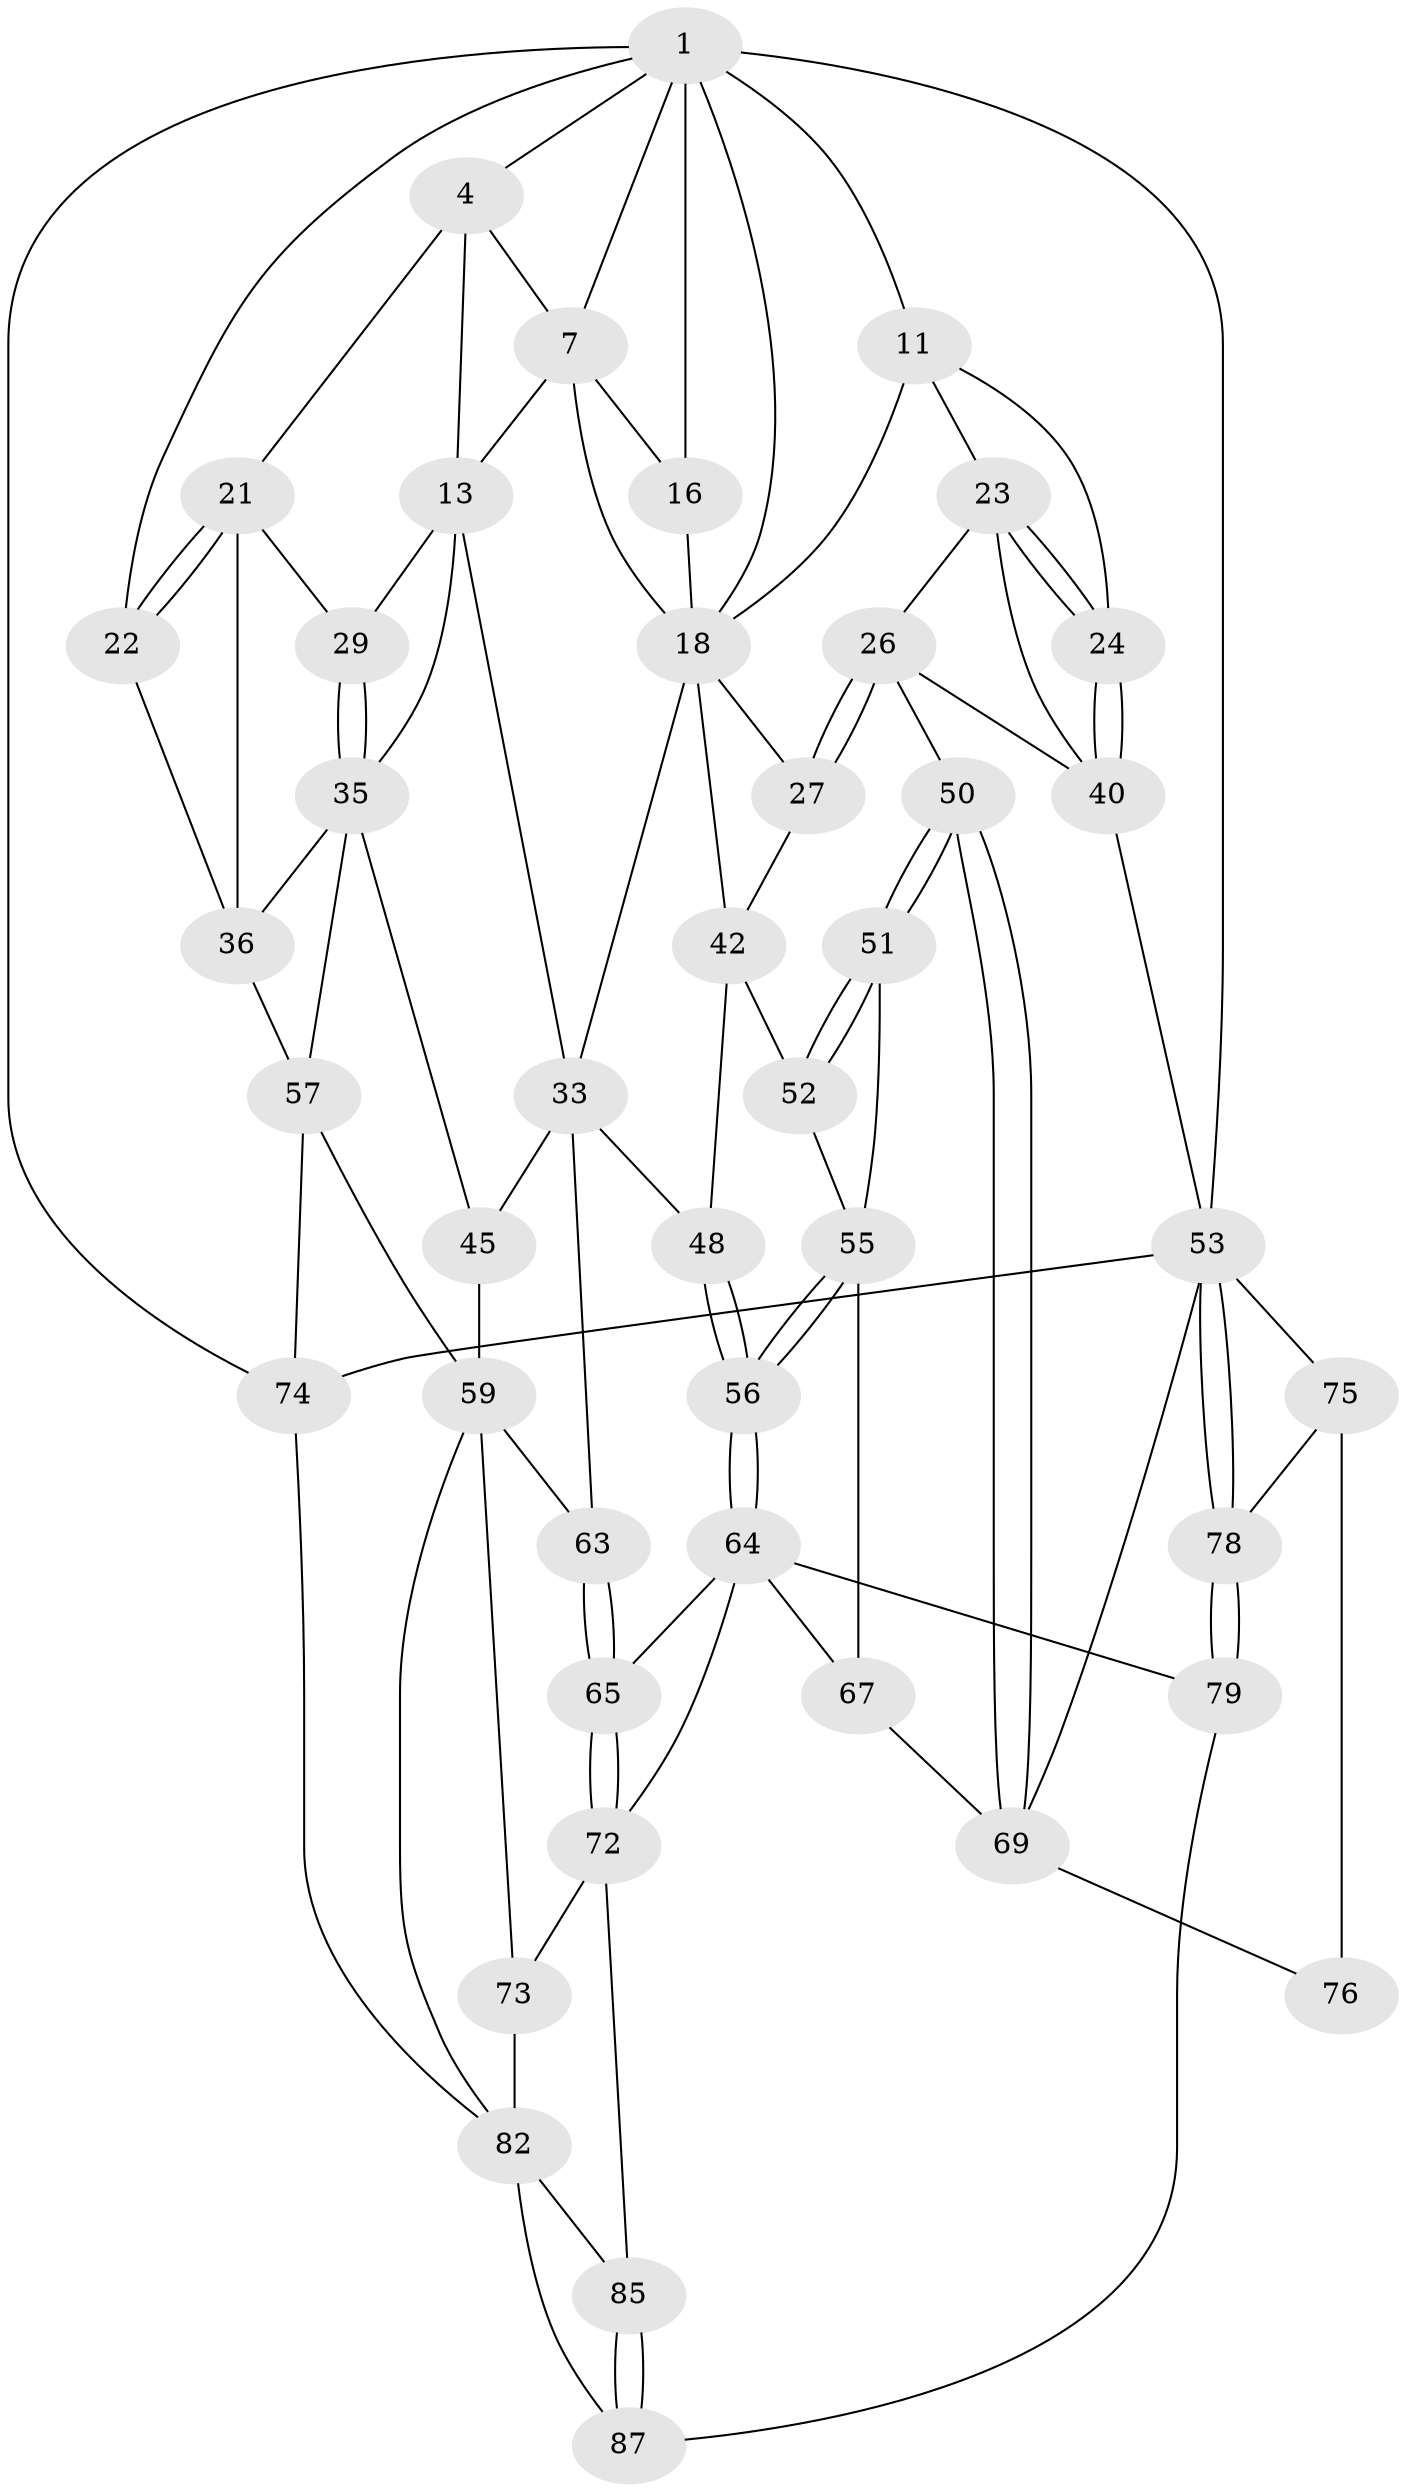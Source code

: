// original degree distribution, {3: 0.022727272727272728, 6: 0.22727272727272727, 5: 0.5, 4: 0.25}
// Generated by graph-tools (version 1.1) at 2025/16/03/09/25 04:16:48]
// undirected, 44 vertices, 101 edges
graph export_dot {
graph [start="1"]
  node [color=gray90,style=filled];
  1 [pos="+0.6829513622658785+0",super="+6+2"];
  4 [pos="+0.07740674069456441+0",super="+15+5"];
  7 [pos="+0.5277495120999341+0.21902570021757334",super="+8+17"];
  11 [pos="+0.8188665534143749+0.13417923538959267",super="+19+12"];
  13 [pos="+0.4104284587772426+0.22095287835369617",super="+14+34"];
  16 [pos="+0.5660433998591413+0.2311850607992126"];
  18 [pos="+0.7236192234089953+0.23357593900906204",super="+20"];
  21 [pos="+0.039502746382936334+0.2880603991780369",super="+30"];
  22 [pos="+0+0.3587430899791234"];
  23 [pos="+0.9241966555679283+0.2306053745010736",super="+25"];
  24 [pos="+1+0"];
  26 [pos="+0.8268647603419773+0.4202433441491339",super="+49"];
  27 [pos="+0.8149464990459587+0.40441109436447376"];
  29 [pos="+0.190245902141407+0.33806144864677057"];
  33 [pos="+0.43051907145495777+0.414243590901491",super="+43"];
  35 [pos="+0.22338048887687936+0.400686095913758",super="+38"];
  36 [pos="+0.1089176222026654+0.4387252642920563",super="+37"];
  40 [pos="+1+0.3760925853502754",super="+41"];
  42 [pos="+0.629967791681004+0.41130373574652557",super="+47"];
  45 [pos="+0.31701066341342266+0.49577998585704164",super="+46"];
  48 [pos="+0.504617626764353+0.533755129584002"];
  50 [pos="+0.8275450881580362+0.5422124159265921"];
  51 [pos="+0.7580350561305069+0.5364395617910341"];
  52 [pos="+0.650669273366205+0.4649166660694781"];
  53 [pos="+1+1",super="+54"];
  55 [pos="+0.60707173304922+0.5613247475031937",super="+66"];
  56 [pos="+0.516815319272696+0.5618202092773504"];
  57 [pos="+0.0830806317048121+0.6899403109143216",super="+58"];
  59 [pos="+0.13343153882329975+0.6994016463922365",super="+62+60"];
  63 [pos="+0.37489358565992836+0.6622728832522642"];
  64 [pos="+0.5046811238742852+0.7265268363708329",super="+68"];
  65 [pos="+0.43844860990515655+0.7169701103884585"];
  67 [pos="+0.6259834994371327+0.7058320966125917"];
  69 [pos="+0.8537295889165151+0.6023819473343124",super="+70"];
  72 [pos="+0.29027410166032636+0.8176243294324055",super="+81"];
  73 [pos="+0.27343738062119366+0.8176297688656494"];
  74 [pos="+0+1"];
  75 [pos="+0.9580125072010532+0.8150922741743573",super="+77"];
  76 [pos="+0.750266979825696+0.7566540787349892"];
  78 [pos="+0.6784353039651508+1"];
  79 [pos="+0.6775148644710882+1"];
  82 [pos="+0.13253995442804895+0.9242320611731958",super="+83+84"];
  85 [pos="+0.3901953906239151+0.989212449127442"];
  87 [pos="+0.477468924104898+1",super="+88"];
  1 -- 16;
  1 -- 18;
  1 -- 7;
  1 -- 11 [weight=2];
  1 -- 4;
  1 -- 53;
  1 -- 22;
  1 -- 74;
  4 -- 21;
  4 -- 13;
  4 -- 7;
  7 -- 13;
  7 -- 16;
  7 -- 18;
  11 -- 23;
  11 -- 24;
  11 -- 18;
  13 -- 29;
  13 -- 33;
  13 -- 35;
  16 -- 18;
  18 -- 33;
  18 -- 27;
  18 -- 42;
  21 -- 22;
  21 -- 22;
  21 -- 29;
  21 -- 36;
  22 -- 36;
  23 -- 24;
  23 -- 24;
  23 -- 40;
  23 -- 26;
  24 -- 40;
  24 -- 40;
  26 -- 27;
  26 -- 27;
  26 -- 40;
  26 -- 50;
  27 -- 42;
  29 -- 35;
  29 -- 35;
  33 -- 48;
  33 -- 45;
  33 -- 63;
  35 -- 57;
  35 -- 36;
  35 -- 45;
  36 -- 57;
  40 -- 53;
  42 -- 48;
  42 -- 52;
  45 -- 59 [weight=2];
  48 -- 56;
  48 -- 56;
  50 -- 51;
  50 -- 51;
  50 -- 69;
  50 -- 69;
  51 -- 52;
  51 -- 52;
  51 -- 55;
  52 -- 55;
  53 -- 78;
  53 -- 78;
  53 -- 74;
  53 -- 75;
  53 -- 69;
  55 -- 56;
  55 -- 56;
  55 -- 67;
  56 -- 64;
  56 -- 64;
  57 -- 74;
  57 -- 59;
  59 -- 63;
  59 -- 73;
  59 -- 82;
  63 -- 65;
  63 -- 65;
  64 -- 65;
  64 -- 72;
  64 -- 67;
  64 -- 79;
  65 -- 72;
  65 -- 72;
  67 -- 69;
  69 -- 76;
  72 -- 73;
  72 -- 85;
  73 -- 82;
  74 -- 82;
  75 -- 76 [weight=2];
  75 -- 78;
  78 -- 79;
  78 -- 79;
  79 -- 87;
  82 -- 85;
  82 -- 87 [weight=2];
  85 -- 87;
  85 -- 87;
}

